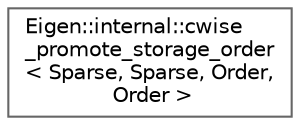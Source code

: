 digraph "类继承关系图"
{
 // LATEX_PDF_SIZE
  bgcolor="transparent";
  edge [fontname=Helvetica,fontsize=10,labelfontname=Helvetica,labelfontsize=10];
  node [fontname=Helvetica,fontsize=10,shape=box,height=0.2,width=0.4];
  rankdir="LR";
  Node0 [id="Node000000",label="Eigen::internal::cwise\l_promote_storage_order\l\< Sparse, Sparse, Order,\l Order \>",height=0.2,width=0.4,color="grey40", fillcolor="white", style="filled",URL="$struct_eigen_1_1internal_1_1cwise__promote__storage__order_3_01_sparse_00_01_sparse_00_01_order_00_01_order_01_4.html",tooltip=" "];
}
